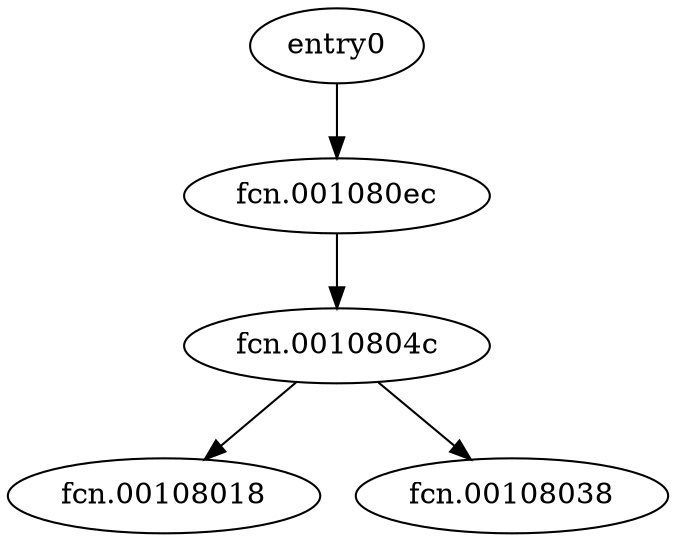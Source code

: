digraph code {
  "0x001074e0" [label="entry0"];
  "0x001074e0" -> "0x001080ec";
  "0x001080ec" [label="fcn.001080ec"];
  "0x001080ec" [label="fcn.001080ec"];
  "0x001080ec" -> "0x0010804c";
  "0x0010804c" [label="fcn.0010804c"];
  "0x0010804c" [label="fcn.0010804c"];
  "0x0010804c" -> "0x00108018";
  "0x00108018" [label="fcn.00108018"];
  "0x0010804c" -> "0x00108038";
  "0x00108038" [label="fcn.00108038"];
}